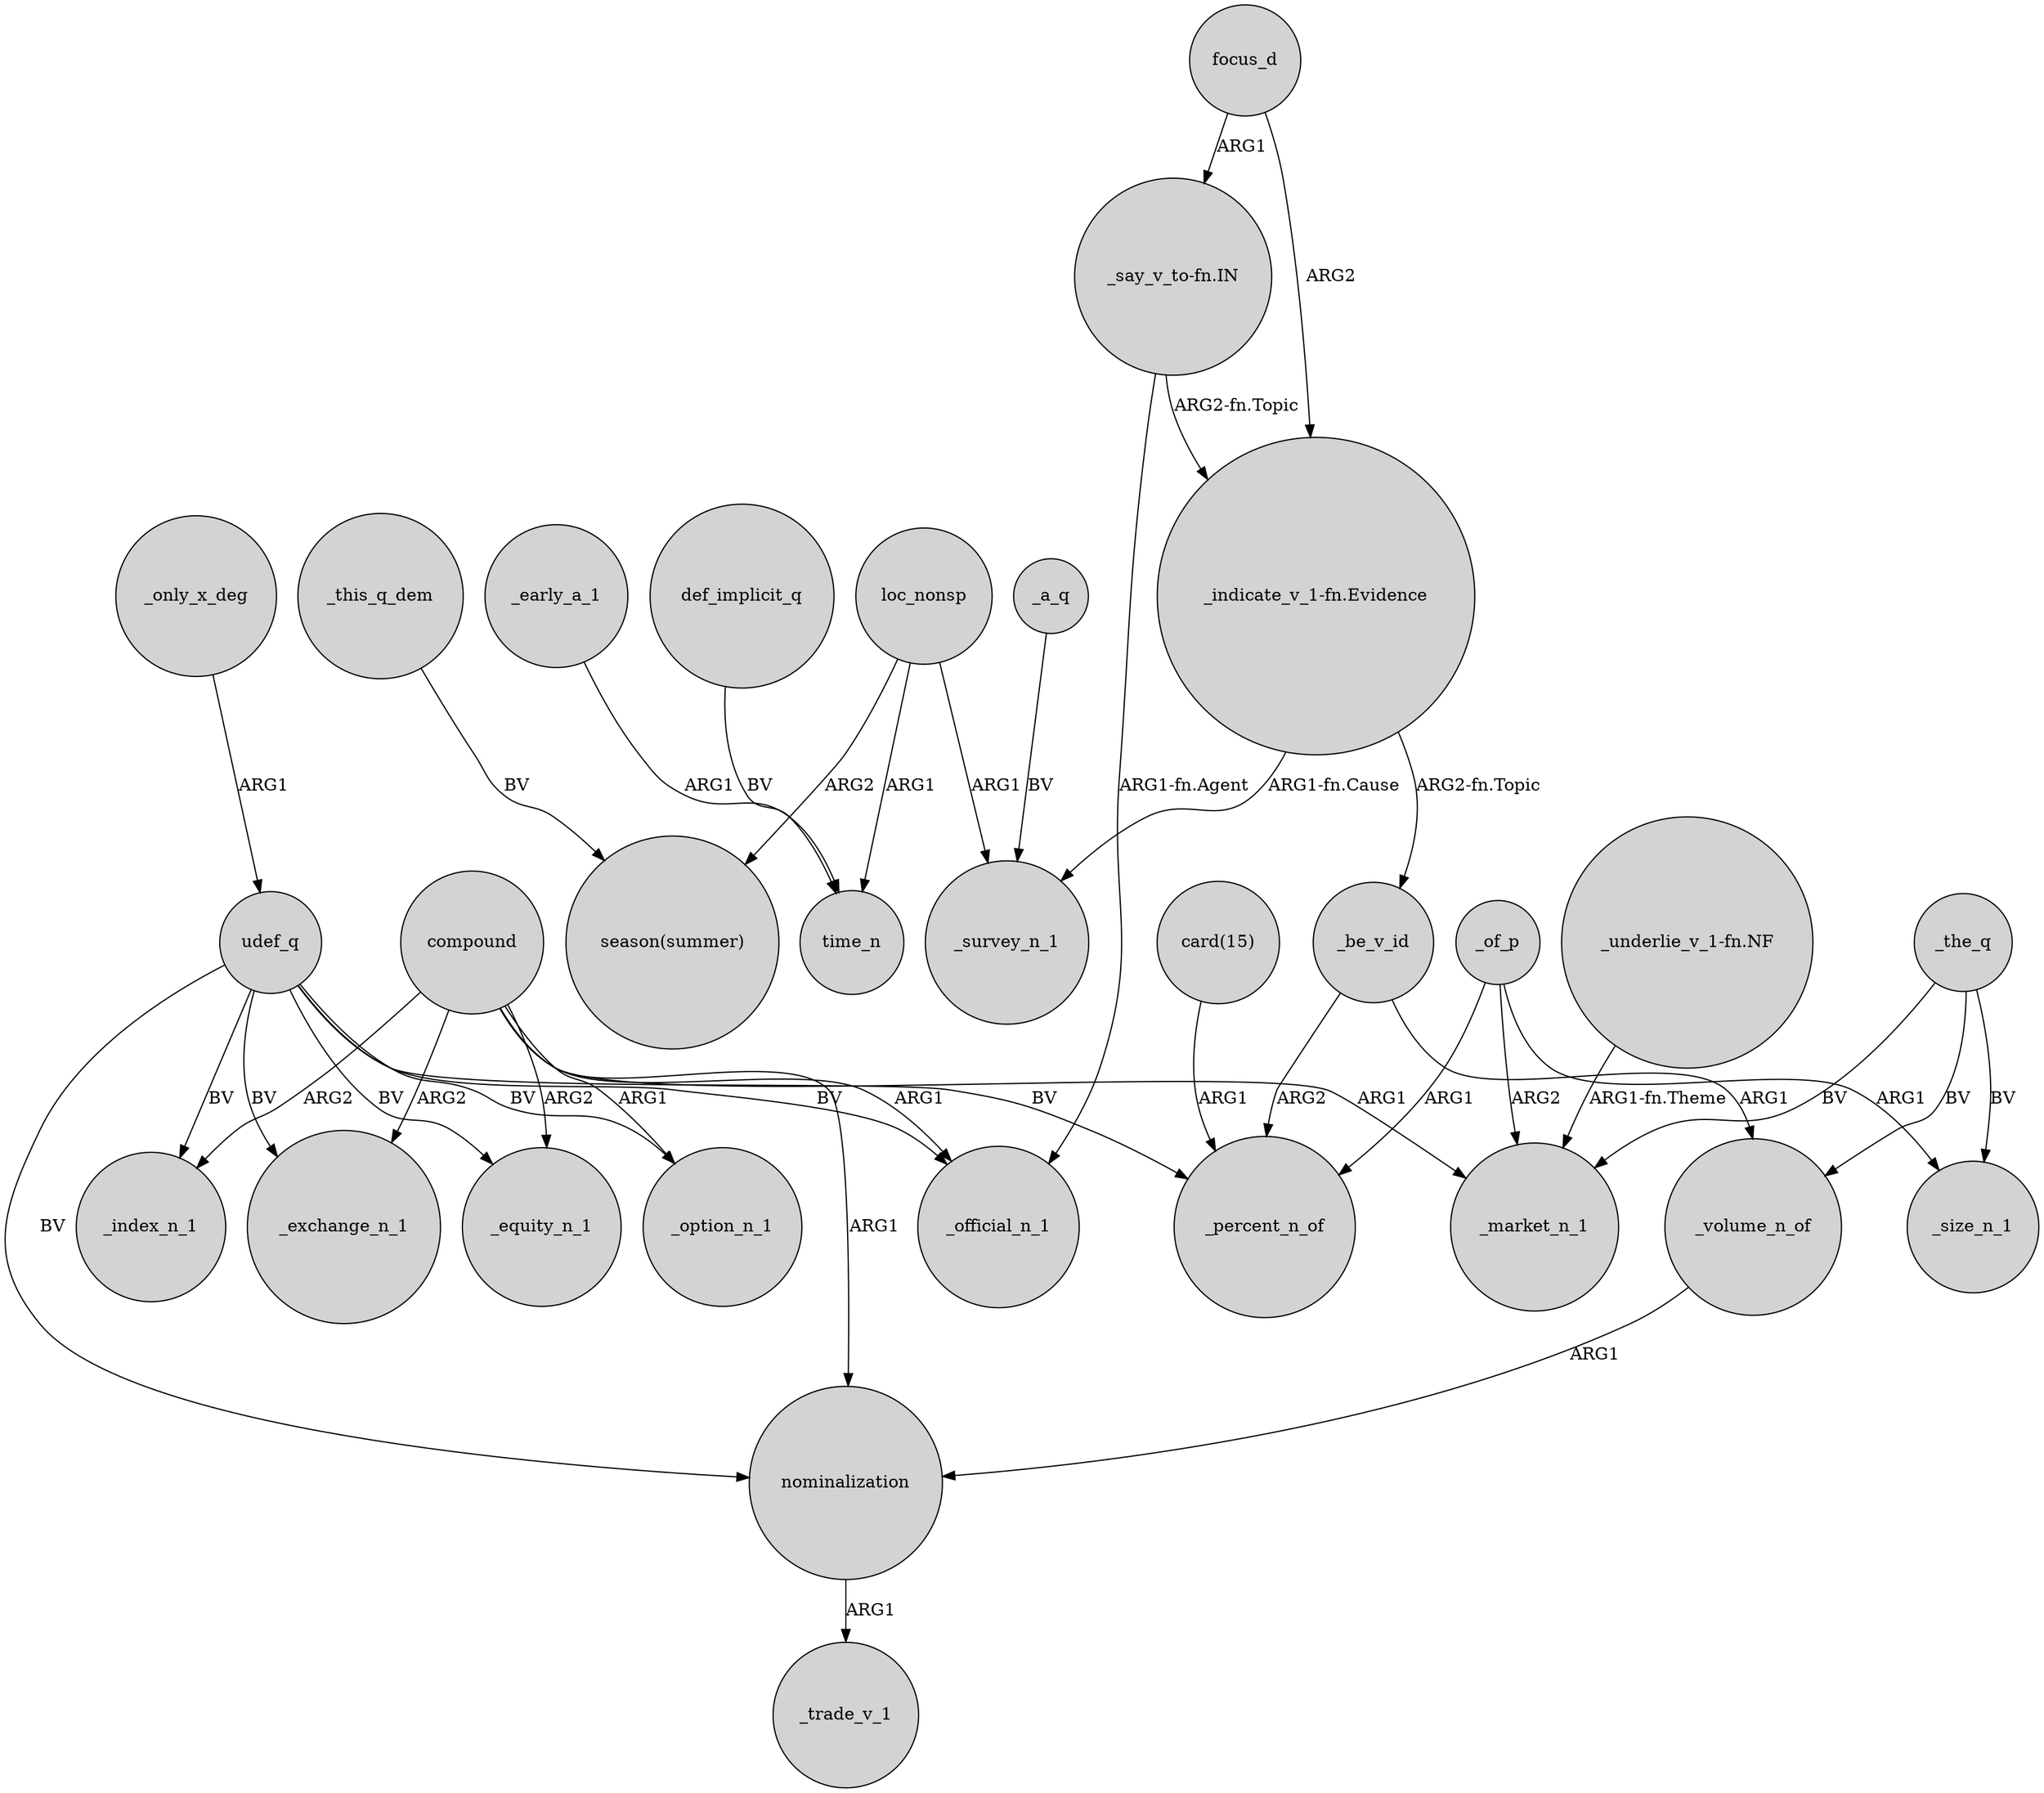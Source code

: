 digraph {
	node [shape=circle style=filled]
	_only_x_deg -> udef_q [label=ARG1]
	_be_v_id -> _percent_n_of [label=ARG2]
	_the_q -> _size_n_1 [label=BV]
	_volume_n_of -> nominalization [label=ARG1]
	_this_q_dem -> "season(summer)" [label=BV]
	compound -> _index_n_1 [label=ARG2]
	udef_q -> _option_n_1 [label=BV]
	"card(15)" -> _percent_n_of [label=ARG1]
	loc_nonsp -> _survey_n_1 [label=ARG1]
	"_say_v_to-fn.IN" -> _official_n_1 [label="ARG1-fn.Agent"]
	compound -> _option_n_1 [label=ARG1]
	_be_v_id -> _volume_n_of [label=ARG1]
	_the_q -> _volume_n_of [label=BV]
	loc_nonsp -> time_n [label=ARG1]
	udef_q -> _index_n_1 [label=BV]
	nominalization -> _trade_v_1 [label=ARG1]
	compound -> _equity_n_1 [label=ARG2]
	compound -> _exchange_n_1 [label=ARG2]
	focus_d -> "_say_v_to-fn.IN" [label=ARG1]
	_of_p -> _market_n_1 [label=ARG2]
	_a_q -> _survey_n_1 [label=BV]
	_of_p -> _percent_n_of [label=ARG1]
	_of_p -> _size_n_1 [label=ARG1]
	"_indicate_v_1-fn.Evidence" -> _be_v_id [label="ARG2-fn.Topic"]
	udef_q -> _official_n_1 [label=BV]
	udef_q -> _equity_n_1 [label=BV]
	"_say_v_to-fn.IN" -> "_indicate_v_1-fn.Evidence" [label="ARG2-fn.Topic"]
	udef_q -> nominalization [label=BV]
	focus_d -> "_indicate_v_1-fn.Evidence" [label=ARG2]
	_early_a_1 -> time_n [label=ARG1]
	loc_nonsp -> "season(summer)" [label=ARG2]
	compound -> _official_n_1 [label=ARG1]
	"_indicate_v_1-fn.Evidence" -> _survey_n_1 [label="ARG1-fn.Cause"]
	udef_q -> _percent_n_of [label=BV]
	compound -> _market_n_1 [label=ARG1]
	udef_q -> _exchange_n_1 [label=BV]
	_the_q -> _market_n_1 [label=BV]
	compound -> nominalization [label=ARG1]
	def_implicit_q -> time_n [label=BV]
	"_underlie_v_1-fn.NF" -> _market_n_1 [label="ARG1-fn.Theme"]
}
